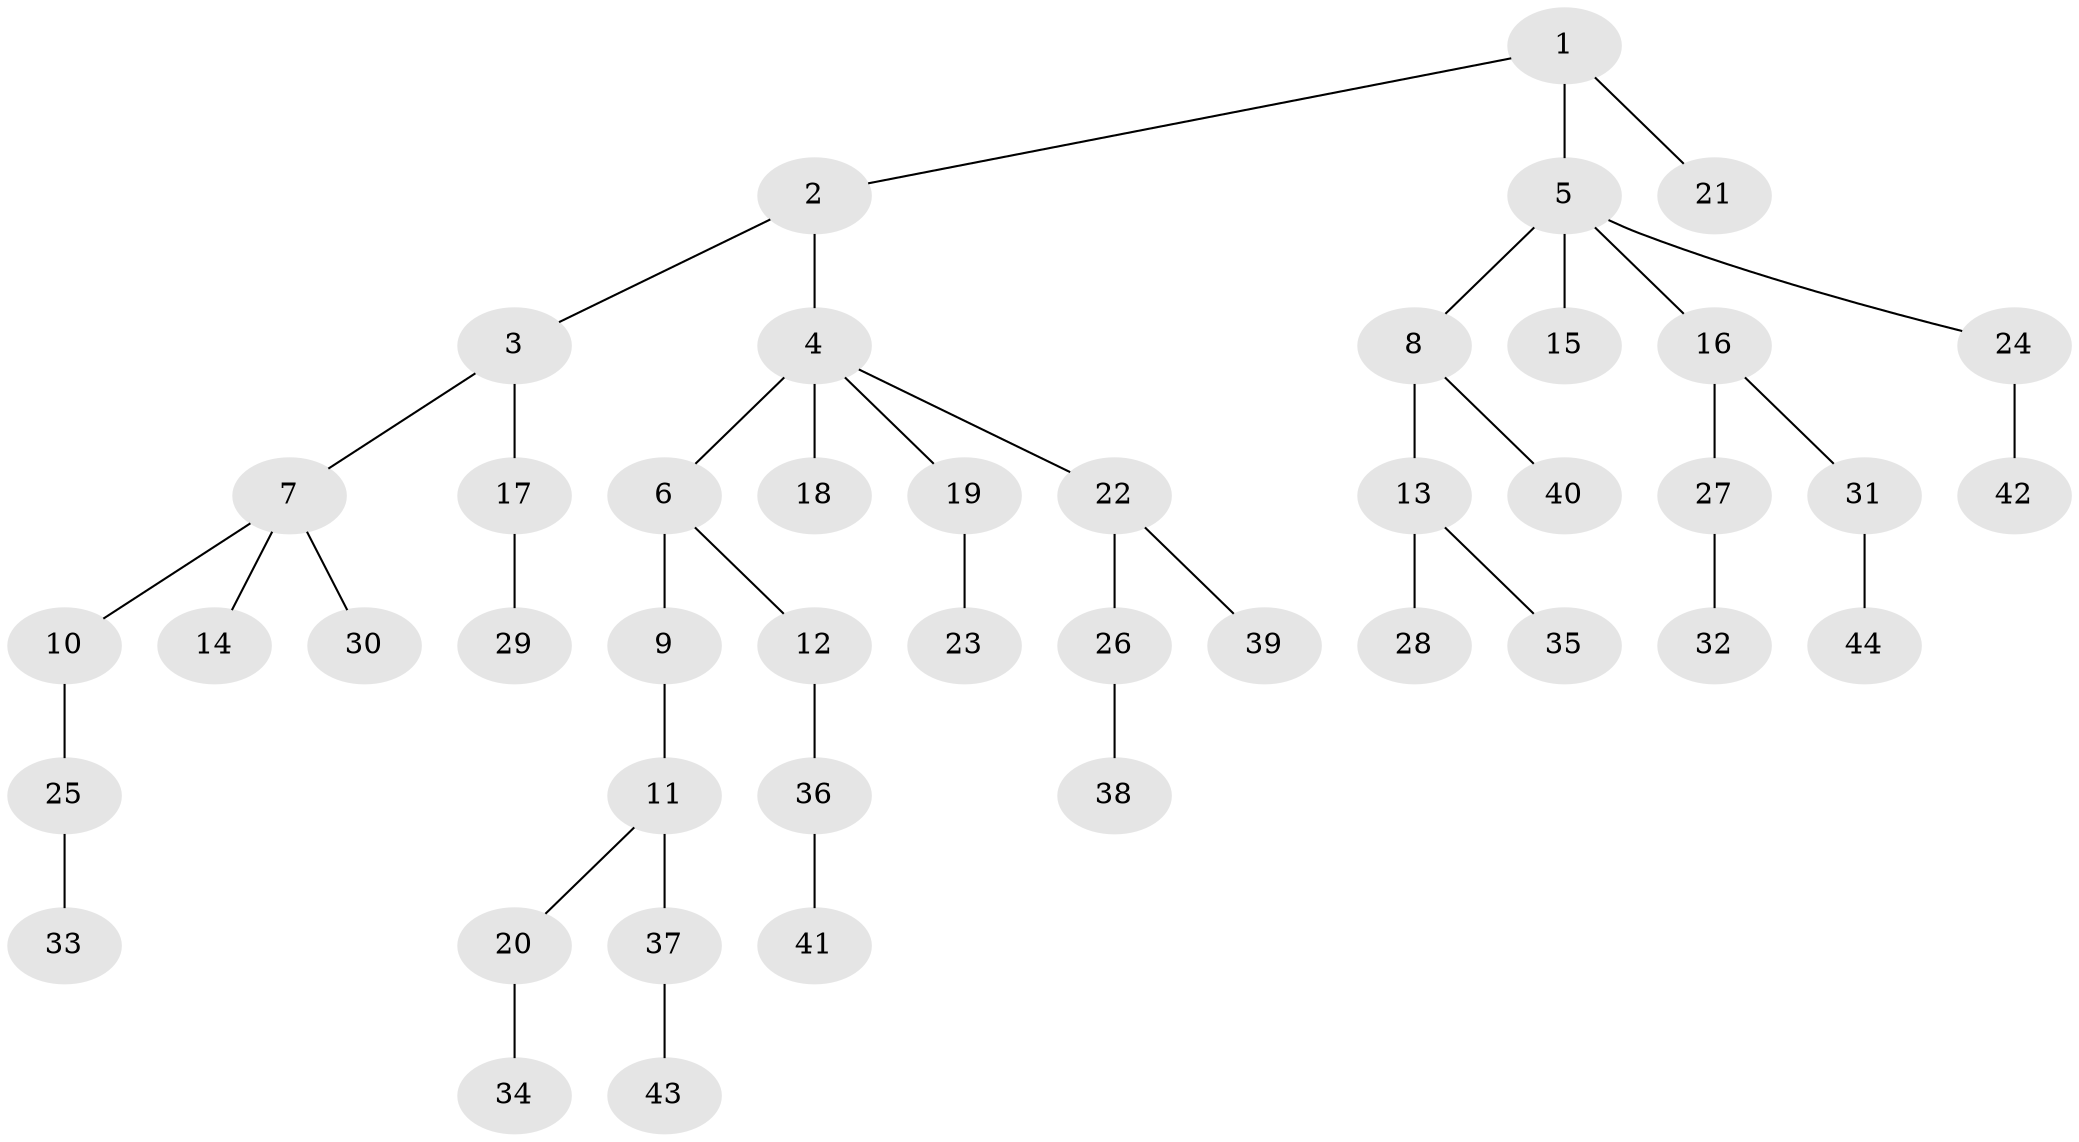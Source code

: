 // original degree distribution, {4: 0.10714285714285714, 7: 0.011904761904761904, 5: 0.023809523809523808, 2: 0.25, 3: 0.11904761904761904, 1: 0.4880952380952381}
// Generated by graph-tools (version 1.1) at 2025/36/03/09/25 02:36:54]
// undirected, 44 vertices, 43 edges
graph export_dot {
graph [start="1"]
  node [color=gray90,style=filled];
  1;
  2;
  3;
  4;
  5;
  6;
  7;
  8;
  9;
  10;
  11;
  12;
  13;
  14;
  15;
  16;
  17;
  18;
  19;
  20;
  21;
  22;
  23;
  24;
  25;
  26;
  27;
  28;
  29;
  30;
  31;
  32;
  33;
  34;
  35;
  36;
  37;
  38;
  39;
  40;
  41;
  42;
  43;
  44;
  1 -- 2 [weight=1.0];
  1 -- 5 [weight=1.0];
  1 -- 21 [weight=1.0];
  2 -- 3 [weight=1.0];
  2 -- 4 [weight=1.0];
  3 -- 7 [weight=1.0];
  3 -- 17 [weight=1.0];
  4 -- 6 [weight=2.0];
  4 -- 18 [weight=1.0];
  4 -- 19 [weight=1.0];
  4 -- 22 [weight=1.0];
  5 -- 8 [weight=1.0];
  5 -- 15 [weight=2.0];
  5 -- 16 [weight=1.0];
  5 -- 24 [weight=1.0];
  6 -- 9 [weight=1.0];
  6 -- 12 [weight=1.0];
  7 -- 10 [weight=1.0];
  7 -- 14 [weight=1.0];
  7 -- 30 [weight=1.0];
  8 -- 13 [weight=1.0];
  8 -- 40 [weight=1.0];
  9 -- 11 [weight=1.0];
  10 -- 25 [weight=1.0];
  11 -- 20 [weight=1.0];
  11 -- 37 [weight=1.0];
  12 -- 36 [weight=1.0];
  13 -- 28 [weight=1.0];
  13 -- 35 [weight=1.0];
  16 -- 27 [weight=2.0];
  16 -- 31 [weight=1.0];
  17 -- 29 [weight=1.0];
  19 -- 23 [weight=1.0];
  20 -- 34 [weight=1.0];
  22 -- 26 [weight=2.0];
  22 -- 39 [weight=1.0];
  24 -- 42 [weight=2.0];
  25 -- 33 [weight=1.0];
  26 -- 38 [weight=1.0];
  27 -- 32 [weight=1.0];
  31 -- 44 [weight=1.0];
  36 -- 41 [weight=2.0];
  37 -- 43 [weight=1.0];
}
